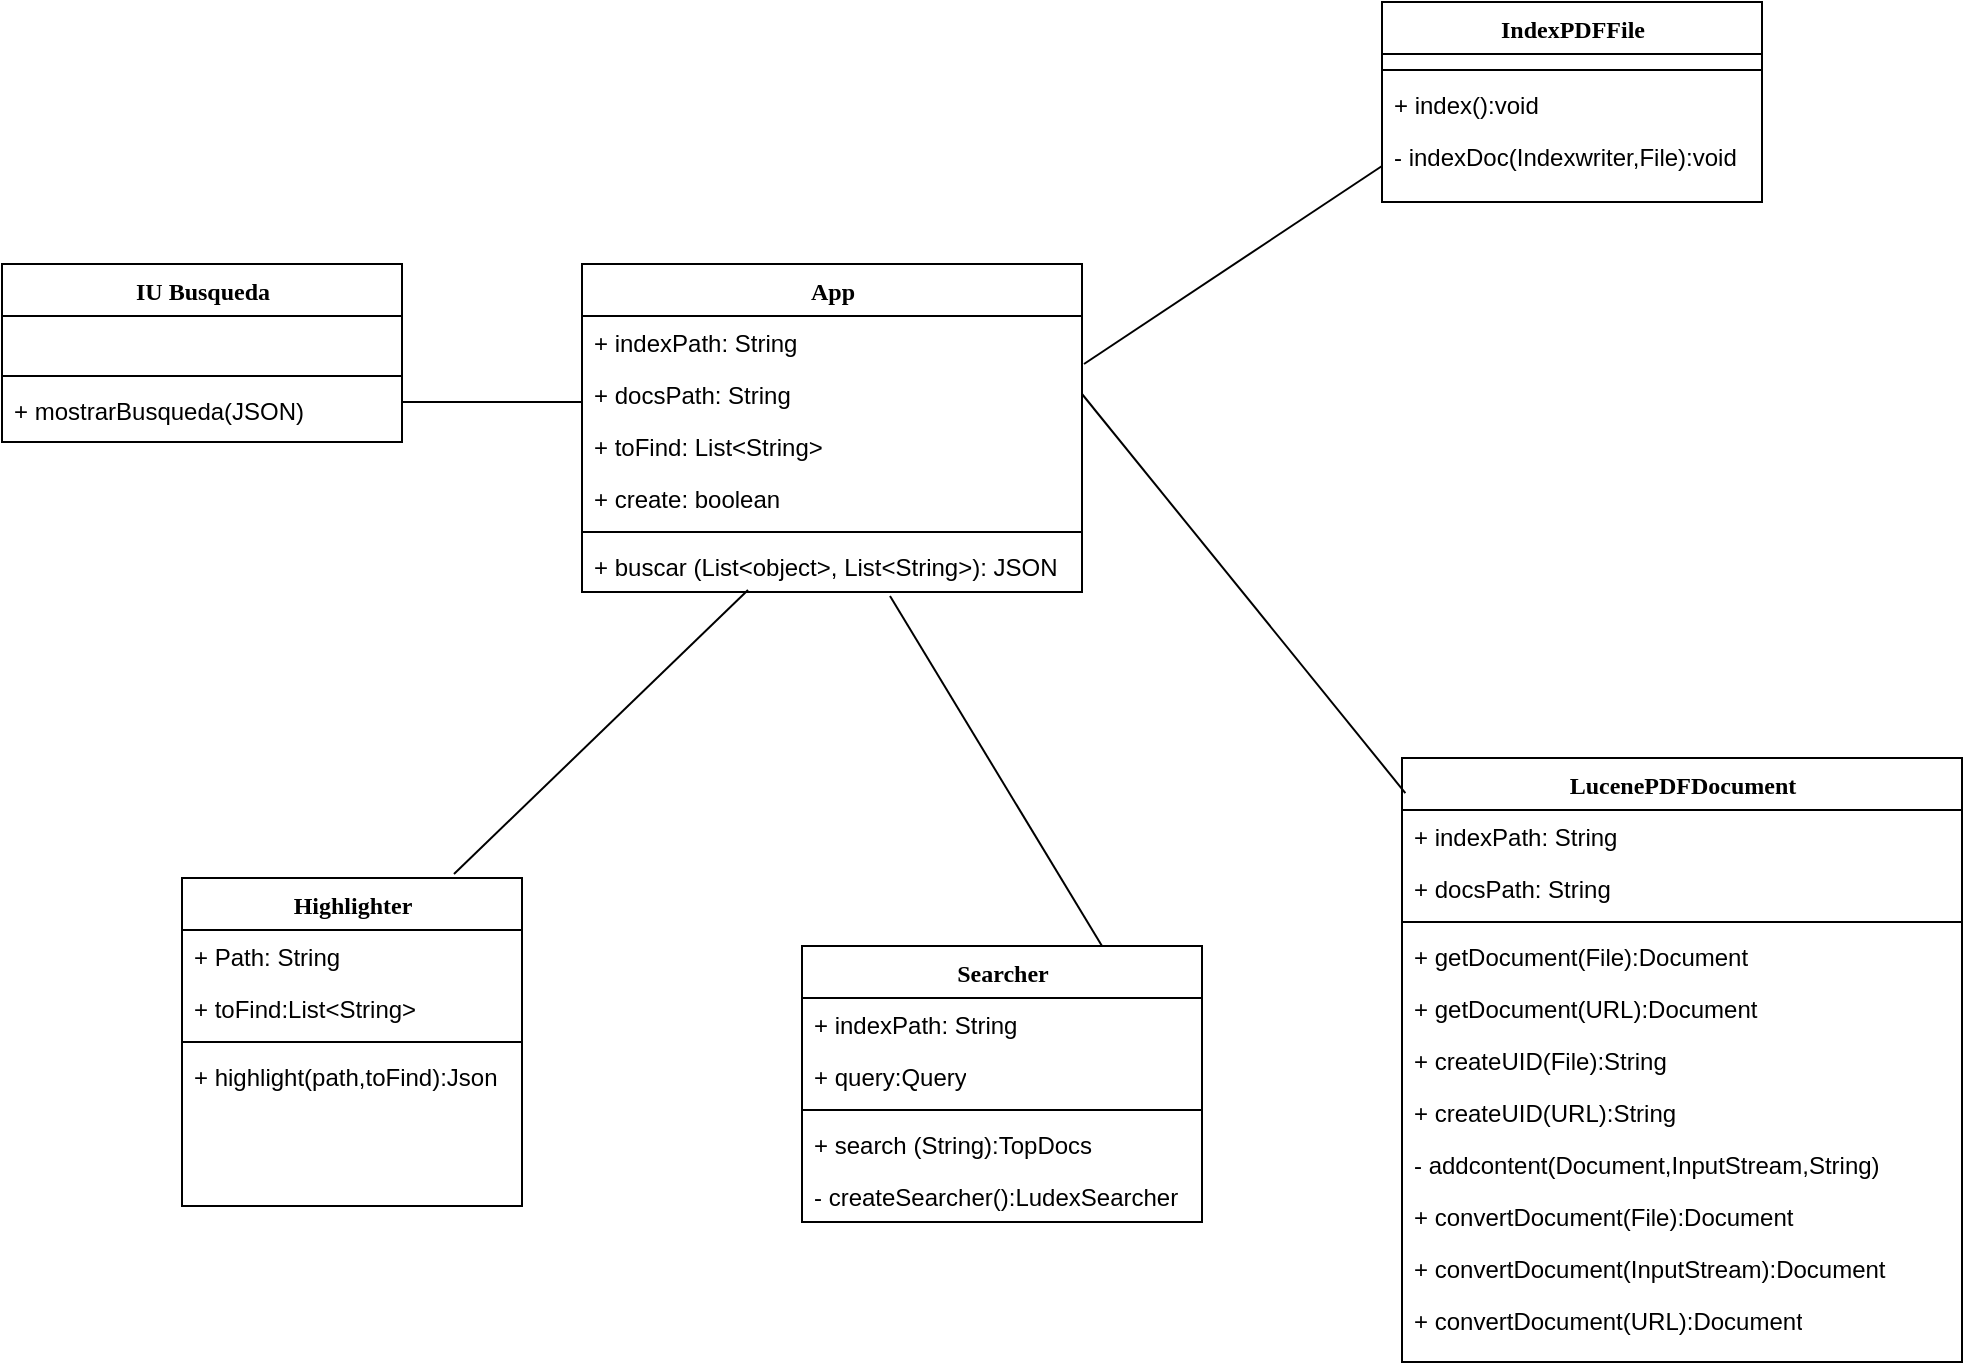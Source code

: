 <mxfile version="10.7.0" type="github"><diagram id="lXpW8H75rkReKVYu0KeG" name="Page-1"><mxGraphModel dx="1169" dy="841" grid="1" gridSize="10" guides="1" tooltips="1" connect="1" arrows="1" fold="1" page="1" pageScale="1" pageWidth="827" pageHeight="1169" math="0" shadow="0"><root><mxCell id="0"/><mxCell id="1" parent="0"/><mxCell id="MlSAh_2b6aSQhSAKrAvQ-1" value="IU Busqueda" style="swimlane;html=1;fontStyle=1;align=center;verticalAlign=top;childLayout=stackLayout;horizontal=1;startSize=26;horizontalStack=0;resizeParent=1;resizeLast=0;collapsible=1;marginBottom=0;swimlaneFillColor=#ffffff;rounded=0;shadow=0;comic=0;labelBackgroundColor=none;strokeColor=#000000;strokeWidth=1;fillColor=none;fontFamily=Verdana;fontSize=12;fontColor=#000000;" parent="1" vertex="1"><mxGeometry x="160" y="251" width="200" height="89" as="geometry"/></mxCell><mxCell id="MlSAh_2b6aSQhSAKrAvQ-3" value="&amp;nbsp;" style="text;html=1;strokeColor=none;fillColor=none;align=left;verticalAlign=top;spacingLeft=4;spacingRight=4;whiteSpace=wrap;overflow=hidden;rotatable=0;points=[[0,0.5],[1,0.5]];portConstraint=eastwest;" parent="MlSAh_2b6aSQhSAKrAvQ-1" vertex="1"><mxGeometry y="26" width="200" height="26" as="geometry"/></mxCell><mxCell id="MlSAh_2b6aSQhSAKrAvQ-4" value="" style="line;html=1;strokeWidth=1;fillColor=none;align=left;verticalAlign=middle;spacingTop=-1;spacingLeft=3;spacingRight=3;rotatable=0;labelPosition=right;points=[];portConstraint=eastwest;" parent="MlSAh_2b6aSQhSAKrAvQ-1" vertex="1"><mxGeometry y="52" width="200" height="8" as="geometry"/></mxCell><mxCell id="TtF_be4qycyMOqdfMG0e-3" value="+ mostrarBusqueda(JSON)" style="text;html=1;strokeColor=none;fillColor=none;align=left;verticalAlign=top;spacingLeft=4;spacingRight=4;whiteSpace=wrap;overflow=hidden;rotatable=0;points=[[0,0.5],[1,0.5]];portConstraint=eastwest;" vertex="1" parent="MlSAh_2b6aSQhSAKrAvQ-1"><mxGeometry y="60" width="200" height="26" as="geometry"/></mxCell><mxCell id="MlSAh_2b6aSQhSAKrAvQ-51" value="Highlighter" style="swimlane;html=1;fontStyle=1;align=center;verticalAlign=top;childLayout=stackLayout;horizontal=1;startSize=26;horizontalStack=0;resizeParent=1;resizeLast=0;collapsible=1;marginBottom=0;swimlaneFillColor=#ffffff;rounded=0;shadow=0;comic=0;labelBackgroundColor=none;strokeColor=#000000;strokeWidth=1;fillColor=none;fontFamily=Verdana;fontSize=12;fontColor=#000000;" parent="1" vertex="1"><mxGeometry x="250" y="558" width="170" height="164" as="geometry"/></mxCell><mxCell id="oySAB9KVQTpQ131mJV_N-36" value="+ Path: String" style="text;html=1;strokeColor=none;fillColor=none;align=left;verticalAlign=top;spacingLeft=4;spacingRight=4;whiteSpace=wrap;overflow=hidden;rotatable=0;points=[[0,0.5],[1,0.5]];portConstraint=eastwest;" parent="MlSAh_2b6aSQhSAKrAvQ-51" vertex="1"><mxGeometry y="26" width="170" height="26" as="geometry"/></mxCell><mxCell id="oySAB9KVQTpQ131mJV_N-35" value="+ toFind:List&amp;lt;String&amp;gt;" style="text;html=1;strokeColor=none;fillColor=none;align=left;verticalAlign=top;spacingLeft=4;spacingRight=4;whiteSpace=wrap;overflow=hidden;rotatable=0;points=[[0,0.5],[1,0.5]];portConstraint=eastwest;" parent="MlSAh_2b6aSQhSAKrAvQ-51" vertex="1"><mxGeometry y="52" width="170" height="26" as="geometry"/></mxCell><mxCell id="MlSAh_2b6aSQhSAKrAvQ-54" value="" style="line;html=1;strokeWidth=1;fillColor=none;align=left;verticalAlign=middle;spacingTop=-1;spacingLeft=3;spacingRight=3;rotatable=0;labelPosition=right;points=[];portConstraint=eastwest;" parent="MlSAh_2b6aSQhSAKrAvQ-51" vertex="1"><mxGeometry y="78" width="170" height="8" as="geometry"/></mxCell><mxCell id="oySAB9KVQTpQ131mJV_N-37" value="+ highlight(path,toFind):Json" style="text;html=1;strokeColor=none;fillColor=none;align=left;verticalAlign=top;spacingLeft=4;spacingRight=4;whiteSpace=wrap;overflow=hidden;rotatable=0;points=[[0,0.5],[1,0.5]];portConstraint=eastwest;" parent="MlSAh_2b6aSQhSAKrAvQ-51" vertex="1"><mxGeometry y="86" width="170" height="26" as="geometry"/></mxCell><mxCell id="MlSAh_2b6aSQhSAKrAvQ-58" value="App" style="swimlane;html=1;fontStyle=1;align=center;verticalAlign=top;childLayout=stackLayout;horizontal=1;startSize=26;horizontalStack=0;resizeParent=1;resizeLast=0;collapsible=1;marginBottom=0;swimlaneFillColor=#ffffff;rounded=0;shadow=0;comic=0;labelBackgroundColor=none;strokeColor=#000000;strokeWidth=1;fillColor=none;fontFamily=Verdana;fontSize=12;fontColor=#000000;" parent="1" vertex="1"><mxGeometry x="450" y="251" width="250" height="164" as="geometry"/></mxCell><mxCell id="MlSAh_2b6aSQhSAKrAvQ-59" value="+ indexPath: String" style="text;html=1;strokeColor=none;fillColor=none;align=left;verticalAlign=top;spacingLeft=4;spacingRight=4;whiteSpace=wrap;overflow=hidden;rotatable=0;points=[[0,0.5],[1,0.5]];portConstraint=eastwest;" parent="MlSAh_2b6aSQhSAKrAvQ-58" vertex="1"><mxGeometry y="26" width="250" height="26" as="geometry"/></mxCell><mxCell id="MlSAh_2b6aSQhSAKrAvQ-60" value="+ docsPath: String" style="text;html=1;strokeColor=none;fillColor=none;align=left;verticalAlign=top;spacingLeft=4;spacingRight=4;whiteSpace=wrap;overflow=hidden;rotatable=0;points=[[0,0.5],[1,0.5]];portConstraint=eastwest;" parent="MlSAh_2b6aSQhSAKrAvQ-58" vertex="1"><mxGeometry y="52" width="250" height="26" as="geometry"/></mxCell><mxCell id="oySAB9KVQTpQ131mJV_N-3" value="+ toFind: List&amp;lt;String&amp;gt;&lt;br&gt;&lt;br&gt;" style="text;html=1;strokeColor=none;fillColor=none;align=left;verticalAlign=top;spacingLeft=4;spacingRight=4;whiteSpace=wrap;overflow=hidden;rotatable=0;points=[[0,0.5],[1,0.5]];portConstraint=eastwest;" parent="MlSAh_2b6aSQhSAKrAvQ-58" vertex="1"><mxGeometry y="78" width="250" height="26" as="geometry"/></mxCell><mxCell id="oySAB9KVQTpQ131mJV_N-4" value="+ create: boolean" style="text;html=1;strokeColor=none;fillColor=none;align=left;verticalAlign=top;spacingLeft=4;spacingRight=4;whiteSpace=wrap;overflow=hidden;rotatable=0;points=[[0,0.5],[1,0.5]];portConstraint=eastwest;" parent="MlSAh_2b6aSQhSAKrAvQ-58" vertex="1"><mxGeometry y="104" width="250" height="26" as="geometry"/></mxCell><mxCell id="TtF_be4qycyMOqdfMG0e-2" value="" style="line;html=1;strokeWidth=1;fillColor=none;align=left;verticalAlign=middle;spacingTop=-1;spacingLeft=3;spacingRight=3;rotatable=0;labelPosition=right;points=[];portConstraint=eastwest;" vertex="1" parent="MlSAh_2b6aSQhSAKrAvQ-58"><mxGeometry y="130" width="250" height="8" as="geometry"/></mxCell><mxCell id="TtF_be4qycyMOqdfMG0e-1" value="+ buscar (List&amp;lt;object&amp;gt;, List&amp;lt;String&amp;gt;): JSON" style="text;html=1;strokeColor=none;fillColor=none;align=left;verticalAlign=top;spacingLeft=4;spacingRight=4;whiteSpace=wrap;overflow=hidden;rotatable=0;points=[[0,0.5],[1,0.5]];portConstraint=eastwest;" vertex="1" parent="MlSAh_2b6aSQhSAKrAvQ-58"><mxGeometry y="138" width="250" height="26" as="geometry"/></mxCell><mxCell id="oySAB9KVQTpQ131mJV_N-5" value="Searcher" style="swimlane;html=1;fontStyle=1;align=center;verticalAlign=top;childLayout=stackLayout;horizontal=1;startSize=26;horizontalStack=0;resizeParent=1;resizeLast=0;collapsible=1;marginBottom=0;swimlaneFillColor=#ffffff;rounded=0;shadow=0;comic=0;labelBackgroundColor=none;strokeColor=#000000;strokeWidth=1;fillColor=none;fontFamily=Verdana;fontSize=12;fontColor=#000000;" parent="1" vertex="1"><mxGeometry x="560" y="592" width="200" height="138" as="geometry"/></mxCell><mxCell id="oySAB9KVQTpQ131mJV_N-6" value="+ indexPath: String" style="text;html=1;strokeColor=none;fillColor=none;align=left;verticalAlign=top;spacingLeft=4;spacingRight=4;whiteSpace=wrap;overflow=hidden;rotatable=0;points=[[0,0.5],[1,0.5]];portConstraint=eastwest;" parent="oySAB9KVQTpQ131mJV_N-5" vertex="1"><mxGeometry y="26" width="200" height="26" as="geometry"/></mxCell><mxCell id="oySAB9KVQTpQ131mJV_N-7" value="+ query:Query" style="text;html=1;strokeColor=none;fillColor=none;align=left;verticalAlign=top;spacingLeft=4;spacingRight=4;whiteSpace=wrap;overflow=hidden;rotatable=0;points=[[0,0.5],[1,0.5]];portConstraint=eastwest;" parent="oySAB9KVQTpQ131mJV_N-5" vertex="1"><mxGeometry y="52" width="200" height="26" as="geometry"/></mxCell><mxCell id="oySAB9KVQTpQ131mJV_N-8" value="" style="line;html=1;strokeWidth=1;fillColor=none;align=left;verticalAlign=middle;spacingTop=-1;spacingLeft=3;spacingRight=3;rotatable=0;labelPosition=right;points=[];portConstraint=eastwest;" parent="oySAB9KVQTpQ131mJV_N-5" vertex="1"><mxGeometry y="78" width="200" height="8" as="geometry"/></mxCell><mxCell id="oySAB9KVQTpQ131mJV_N-9" value="+ search (String):TopDocs" style="text;html=1;strokeColor=none;fillColor=none;align=left;verticalAlign=top;spacingLeft=4;spacingRight=4;whiteSpace=wrap;overflow=hidden;rotatable=0;points=[[0,0.5],[1,0.5]];portConstraint=eastwest;" parent="oySAB9KVQTpQ131mJV_N-5" vertex="1"><mxGeometry y="86" width="200" height="26" as="geometry"/></mxCell><mxCell id="oySAB9KVQTpQ131mJV_N-10" value="- createSearcher():LudexSearcher" style="text;html=1;strokeColor=none;fillColor=none;align=left;verticalAlign=top;spacingLeft=4;spacingRight=4;whiteSpace=wrap;overflow=hidden;rotatable=0;points=[[0,0.5],[1,0.5]];portConstraint=eastwest;" parent="oySAB9KVQTpQ131mJV_N-5" vertex="1"><mxGeometry y="112" width="200" height="26" as="geometry"/></mxCell><mxCell id="oySAB9KVQTpQ131mJV_N-11" value="LucenePDFDocument" style="swimlane;html=1;fontStyle=1;align=center;verticalAlign=top;childLayout=stackLayout;horizontal=1;startSize=26;horizontalStack=0;resizeParent=1;resizeLast=0;collapsible=1;marginBottom=0;swimlaneFillColor=#ffffff;rounded=0;shadow=0;comic=0;labelBackgroundColor=none;strokeColor=#000000;strokeWidth=1;fillColor=none;fontFamily=Verdana;fontSize=12;fontColor=#000000;" parent="1" vertex="1"><mxGeometry x="860" y="498" width="280" height="302" as="geometry"/></mxCell><mxCell id="oySAB9KVQTpQ131mJV_N-18" value="+ indexPath: String" style="text;html=1;strokeColor=none;fillColor=none;align=left;verticalAlign=top;spacingLeft=4;spacingRight=4;whiteSpace=wrap;overflow=hidden;rotatable=0;points=[[0,0.5],[1,0.5]];portConstraint=eastwest;" parent="oySAB9KVQTpQ131mJV_N-11" vertex="1"><mxGeometry y="26" width="280" height="26" as="geometry"/></mxCell><mxCell id="oySAB9KVQTpQ131mJV_N-19" value="+ docsPath: String" style="text;html=1;strokeColor=none;fillColor=none;align=left;verticalAlign=top;spacingLeft=4;spacingRight=4;whiteSpace=wrap;overflow=hidden;rotatable=0;points=[[0,0.5],[1,0.5]];portConstraint=eastwest;" parent="oySAB9KVQTpQ131mJV_N-11" vertex="1"><mxGeometry y="52" width="280" height="26" as="geometry"/></mxCell><mxCell id="oySAB9KVQTpQ131mJV_N-14" value="" style="line;html=1;strokeWidth=1;fillColor=none;align=left;verticalAlign=middle;spacingTop=-1;spacingLeft=3;spacingRight=3;rotatable=0;labelPosition=right;points=[];portConstraint=eastwest;" parent="oySAB9KVQTpQ131mJV_N-11" vertex="1"><mxGeometry y="78" width="280" height="8" as="geometry"/></mxCell><mxCell id="oySAB9KVQTpQ131mJV_N-17" value="+ getDocument(File):Document" style="text;html=1;strokeColor=none;fillColor=none;align=left;verticalAlign=top;spacingLeft=4;spacingRight=4;whiteSpace=wrap;overflow=hidden;rotatable=0;points=[[0,0.5],[1,0.5]];portConstraint=eastwest;" parent="oySAB9KVQTpQ131mJV_N-11" vertex="1"><mxGeometry y="86" width="280" height="26" as="geometry"/></mxCell><mxCell id="oySAB9KVQTpQ131mJV_N-20" value="+ getDocument(URL):Document" style="text;html=1;strokeColor=none;fillColor=none;align=left;verticalAlign=top;spacingLeft=4;spacingRight=4;whiteSpace=wrap;overflow=hidden;rotatable=0;points=[[0,0.5],[1,0.5]];portConstraint=eastwest;" parent="oySAB9KVQTpQ131mJV_N-11" vertex="1"><mxGeometry y="112" width="280" height="26" as="geometry"/></mxCell><mxCell id="oySAB9KVQTpQ131mJV_N-16" value="+ createUID(File):String" style="text;html=1;strokeColor=none;fillColor=none;align=left;verticalAlign=top;spacingLeft=4;spacingRight=4;whiteSpace=wrap;overflow=hidden;rotatable=0;points=[[0,0.5],[1,0.5]];portConstraint=eastwest;" parent="oySAB9KVQTpQ131mJV_N-11" vertex="1"><mxGeometry y="138" width="280" height="26" as="geometry"/></mxCell><mxCell id="oySAB9KVQTpQ131mJV_N-21" value="+ createUID(URL):String" style="text;html=1;strokeColor=none;fillColor=none;align=left;verticalAlign=top;spacingLeft=4;spacingRight=4;whiteSpace=wrap;overflow=hidden;rotatable=0;points=[[0,0.5],[1,0.5]];portConstraint=eastwest;" parent="oySAB9KVQTpQ131mJV_N-11" vertex="1"><mxGeometry y="164" width="280" height="26" as="geometry"/></mxCell><mxCell id="oySAB9KVQTpQ131mJV_N-22" value="- addcontent(Document,InputStream,String)" style="text;html=1;strokeColor=none;fillColor=none;align=left;verticalAlign=top;spacingLeft=4;spacingRight=4;whiteSpace=wrap;overflow=hidden;rotatable=0;points=[[0,0.5],[1,0.5]];portConstraint=eastwest;" parent="oySAB9KVQTpQ131mJV_N-11" vertex="1"><mxGeometry y="190" width="280" height="26" as="geometry"/></mxCell><mxCell id="oySAB9KVQTpQ131mJV_N-23" value="+ convertDocument(File):Document" style="text;html=1;strokeColor=none;fillColor=none;align=left;verticalAlign=top;spacingLeft=4;spacingRight=4;whiteSpace=wrap;overflow=hidden;rotatable=0;points=[[0,0.5],[1,0.5]];portConstraint=eastwest;" parent="oySAB9KVQTpQ131mJV_N-11" vertex="1"><mxGeometry y="216" width="280" height="26" as="geometry"/></mxCell><mxCell id="oySAB9KVQTpQ131mJV_N-25" value="+ convertDocument(InputStream):Document" style="text;html=1;strokeColor=none;fillColor=none;align=left;verticalAlign=top;spacingLeft=4;spacingRight=4;whiteSpace=wrap;overflow=hidden;rotatable=0;points=[[0,0.5],[1,0.5]];portConstraint=eastwest;" parent="oySAB9KVQTpQ131mJV_N-11" vertex="1"><mxGeometry y="242" width="280" height="26" as="geometry"/></mxCell><mxCell id="oySAB9KVQTpQ131mJV_N-26" value="+ convertDocument(URL):Document" style="text;html=1;strokeColor=none;fillColor=none;align=left;verticalAlign=top;spacingLeft=4;spacingRight=4;whiteSpace=wrap;overflow=hidden;rotatable=0;points=[[0,0.5],[1,0.5]];portConstraint=eastwest;" parent="oySAB9KVQTpQ131mJV_N-11" vertex="1"><mxGeometry y="268" width="280" height="26" as="geometry"/></mxCell><mxCell id="oySAB9KVQTpQ131mJV_N-28" value="IndexPDFFile" style="swimlane;html=1;fontStyle=1;align=center;verticalAlign=top;childLayout=stackLayout;horizontal=1;startSize=26;horizontalStack=0;resizeParent=1;resizeLast=0;collapsible=1;marginBottom=0;swimlaneFillColor=#ffffff;rounded=0;shadow=0;comic=0;labelBackgroundColor=none;strokeColor=#000000;strokeWidth=1;fillColor=none;fontFamily=Verdana;fontSize=12;fontColor=#000000;" parent="1" vertex="1"><mxGeometry x="850" y="120" width="190" height="100" as="geometry"/></mxCell><mxCell id="oySAB9KVQTpQ131mJV_N-29" value="resultado: String" style="text;html=1;strokeColor=none;fillColor=none;align=left;verticalAlign=top;spacingLeft=4;spacingRight=4;whiteSpace=wrap;overflow=hidden;rotatable=0;points=[[0,0.5],[1,0.5]];portConstraint=eastwest;" parent="oySAB9KVQTpQ131mJV_N-28" vertex="1"><mxGeometry y="26" width="190" height="4" as="geometry"/></mxCell><mxCell id="oySAB9KVQTpQ131mJV_N-30" value="" style="line;html=1;strokeWidth=1;fillColor=none;align=left;verticalAlign=middle;spacingTop=-1;spacingLeft=3;spacingRight=3;rotatable=0;labelPosition=right;points=[];portConstraint=eastwest;" parent="oySAB9KVQTpQ131mJV_N-28" vertex="1"><mxGeometry y="30" width="190" height="8" as="geometry"/></mxCell><mxCell id="oySAB9KVQTpQ131mJV_N-33" value="+ index():void" style="text;html=1;strokeColor=none;fillColor=none;align=left;verticalAlign=top;spacingLeft=4;spacingRight=4;whiteSpace=wrap;overflow=hidden;rotatable=0;points=[[0,0.5],[1,0.5]];portConstraint=eastwest;" parent="oySAB9KVQTpQ131mJV_N-28" vertex="1"><mxGeometry y="38" width="190" height="26" as="geometry"/></mxCell><mxCell id="oySAB9KVQTpQ131mJV_N-34" value="&lt;font style=&quot;font-size: 12px&quot;&gt;- indexDoc(Indexwriter,File):void&lt;/font&gt;" style="text;html=1;strokeColor=none;fillColor=none;align=left;verticalAlign=top;spacingLeft=4;spacingRight=4;whiteSpace=wrap;overflow=hidden;rotatable=0;points=[[0,0.5],[1,0.5]];portConstraint=eastwest;" parent="oySAB9KVQTpQ131mJV_N-28" vertex="1"><mxGeometry y="64" width="190" height="36" as="geometry"/></mxCell><mxCell id="oySAB9KVQTpQ131mJV_N-40" value="" style="endArrow=none;html=1;entryX=0.332;entryY=0.962;entryDx=0;entryDy=0;entryPerimeter=0;exitX=0.8;exitY=-0.012;exitDx=0;exitDy=0;exitPerimeter=0;" parent="1" source="MlSAh_2b6aSQhSAKrAvQ-51" target="TtF_be4qycyMOqdfMG0e-1" edge="1"><mxGeometry width="50" height="50" relative="1" as="geometry"><mxPoint x="220" y="643" as="sourcePoint"/><mxPoint x="280" y="603" as="targetPoint"/></mxGeometry></mxCell><mxCell id="oySAB9KVQTpQ131mJV_N-47" value="" style="endArrow=none;html=1;exitX=0.75;exitY=0;exitDx=0;exitDy=0;entryX=0.616;entryY=1.077;entryDx=0;entryDy=0;entryPerimeter=0;" parent="1" source="oySAB9KVQTpQ131mJV_N-5" target="TtF_be4qycyMOqdfMG0e-1" edge="1"><mxGeometry width="50" height="50" relative="1" as="geometry"><mxPoint x="690" y="470" as="sourcePoint"/><mxPoint x="690" y="400" as="targetPoint"/></mxGeometry></mxCell><mxCell id="oySAB9KVQTpQ131mJV_N-50" value="" style="endArrow=none;html=1;exitX=1.004;exitY=0.923;exitDx=0;exitDy=0;exitPerimeter=0;entryX=0;entryY=0.5;entryDx=0;entryDy=0;" parent="1" source="MlSAh_2b6aSQhSAKrAvQ-59" target="oySAB9KVQTpQ131mJV_N-34" edge="1"><mxGeometry width="50" height="50" relative="1" as="geometry"><mxPoint x="780" y="270" as="sourcePoint"/><mxPoint x="830" y="220" as="targetPoint"/></mxGeometry></mxCell><mxCell id="oySAB9KVQTpQ131mJV_N-51" value="" style="endArrow=none;html=1;entryX=0.006;entryY=0.058;entryDx=0;entryDy=0;entryPerimeter=0;exitX=1;exitY=0.5;exitDx=0;exitDy=0;" parent="1" source="MlSAh_2b6aSQhSAKrAvQ-60" target="oySAB9KVQTpQ131mJV_N-11" edge="1"><mxGeometry width="50" height="50" relative="1" as="geometry"><mxPoint x="750" y="330" as="sourcePoint"/><mxPoint x="1000" y="490" as="targetPoint"/><Array as="points"/></mxGeometry></mxCell><mxCell id="oySAB9KVQTpQ131mJV_N-58" value="" style="endArrow=none;html=1;entryX=0;entryY=0.654;entryDx=0;entryDy=0;entryPerimeter=0;" parent="1" target="MlSAh_2b6aSQhSAKrAvQ-60" edge="1"><mxGeometry width="50" height="50" relative="1" as="geometry"><mxPoint x="360" y="320" as="sourcePoint"/><mxPoint x="460" y="320" as="targetPoint"/><Array as="points"/></mxGeometry></mxCell></root></mxGraphModel></diagram></mxfile>